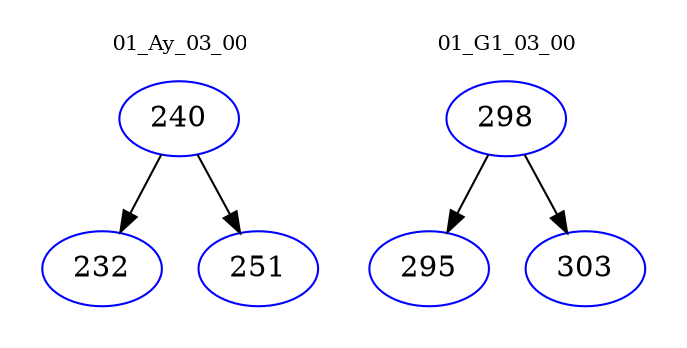 digraph{
subgraph cluster_0 {
color = white
label = "01_Ay_03_00";
fontsize=10;
T0_240 [label="240", color="blue"]
T0_240 -> T0_232 [color="black"]
T0_232 [label="232", color="blue"]
T0_240 -> T0_251 [color="black"]
T0_251 [label="251", color="blue"]
}
subgraph cluster_1 {
color = white
label = "01_G1_03_00";
fontsize=10;
T1_298 [label="298", color="blue"]
T1_298 -> T1_295 [color="black"]
T1_295 [label="295", color="blue"]
T1_298 -> T1_303 [color="black"]
T1_303 [label="303", color="blue"]
}
}
